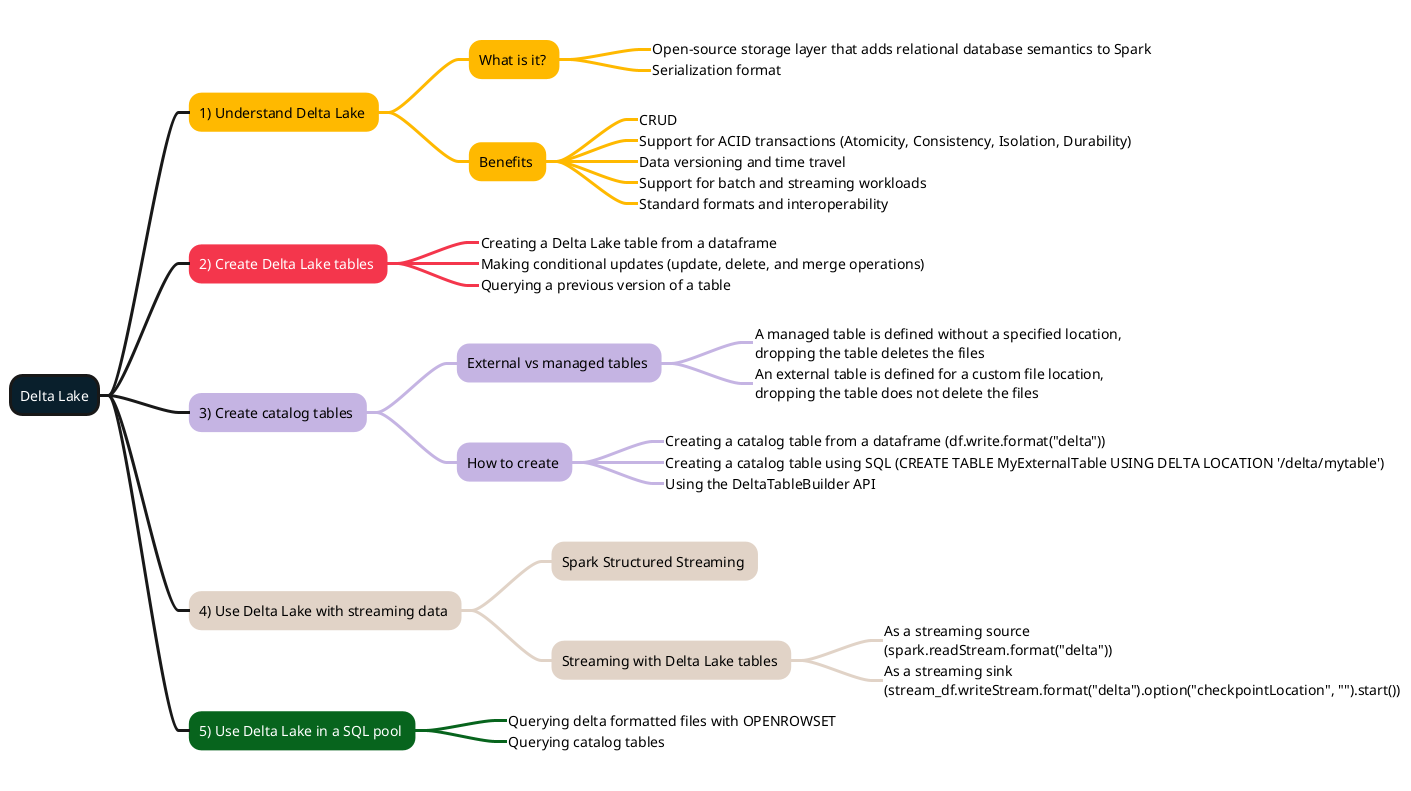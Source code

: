 @startmindmap
<style>
node {
    Margin 30
}
:depth(0) {
    BackgroundColor #091f2c
    FontColor #ffffff
    LineThickness 3.0
}
.topic1 {
    BackgroundColor #ffb900
    LineColor #ffb900
    LineThickness 3.0
    FontColor #000000
}
.topic2 {
    BackgroundColor #f4364c
    LineColor #f4364c
    LineThickness 3.0
    FontColor #ffffff
}
.topic3 {
    BackgroundColor #c5b4e3
    LineColor #c5b4e3
    LineThickness 3.0
    FontColor #000000
}
.topic4 {
    BackgroundColor #e1d3c7
    LineColor #e1d3c7
    LineThickness 3.0
    FontColor #000000
}
.topic5 {
    BackgroundColor #07641d
    LineColor #07641d
    LineThickness 3.0
    FontColor #ffffff
}
</style>
+ Delta Lake
++ 1) Understand Delta Lake <<topic1>>
+++ What is it? <<topic1>>
++++_ Open-source storage layer that adds relational database semantics to Spark
++++_ Serialization format
+++ Benefits <<topic1>>
++++_ CRUD
++++_ Support for ACID transactions (Atomicity, Consistency, Isolation, Durability)
++++_ Data versioning and time travel
++++_ Support for batch and streaming workloads
++++_ Standard formats and interoperability
++ 2) Create Delta Lake tables <<topic2>>
+++_ Creating a Delta Lake table from a dataframe
+++_ Making conditional updates (update, delete, and merge operations)
+++_ Querying a previous version of a table
++ 3) Create catalog tables <<topic3>>
+++ External vs managed tables <<topic3>>
++++_ A managed table is defined without a specified location, \ndropping the table deletes the files
++++_ An external table is defined for a custom file location, \ndropping the table does not delete the files
+++ How to create <<topic3>>
++++_ Creating a catalog table from a dataframe (df.write.format("delta"))
++++_ Creating a catalog table using SQL (CREATE TABLE MyExternalTable USING DELTA LOCATION '/delta/mytable')
++++_ Using the DeltaTableBuilder API
++ 4) Use Delta Lake with streaming data <<topic4>>
+++ Spark Structured Streaming <<topic4>>
+++ Streaming with Delta Lake tables <<topic4>>
++++_ As a streaming source \n(spark.readStream.format("delta"))
++++_ As a streaming sink \n(stream_df.writeStream.format("delta").option("checkpointLocation", "").start())
++ 5) Use Delta Lake in a SQL pool <<topic5>>
+++_ Querying delta formatted files with OPENROWSET
+++_ Querying catalog tables
@endmindmap